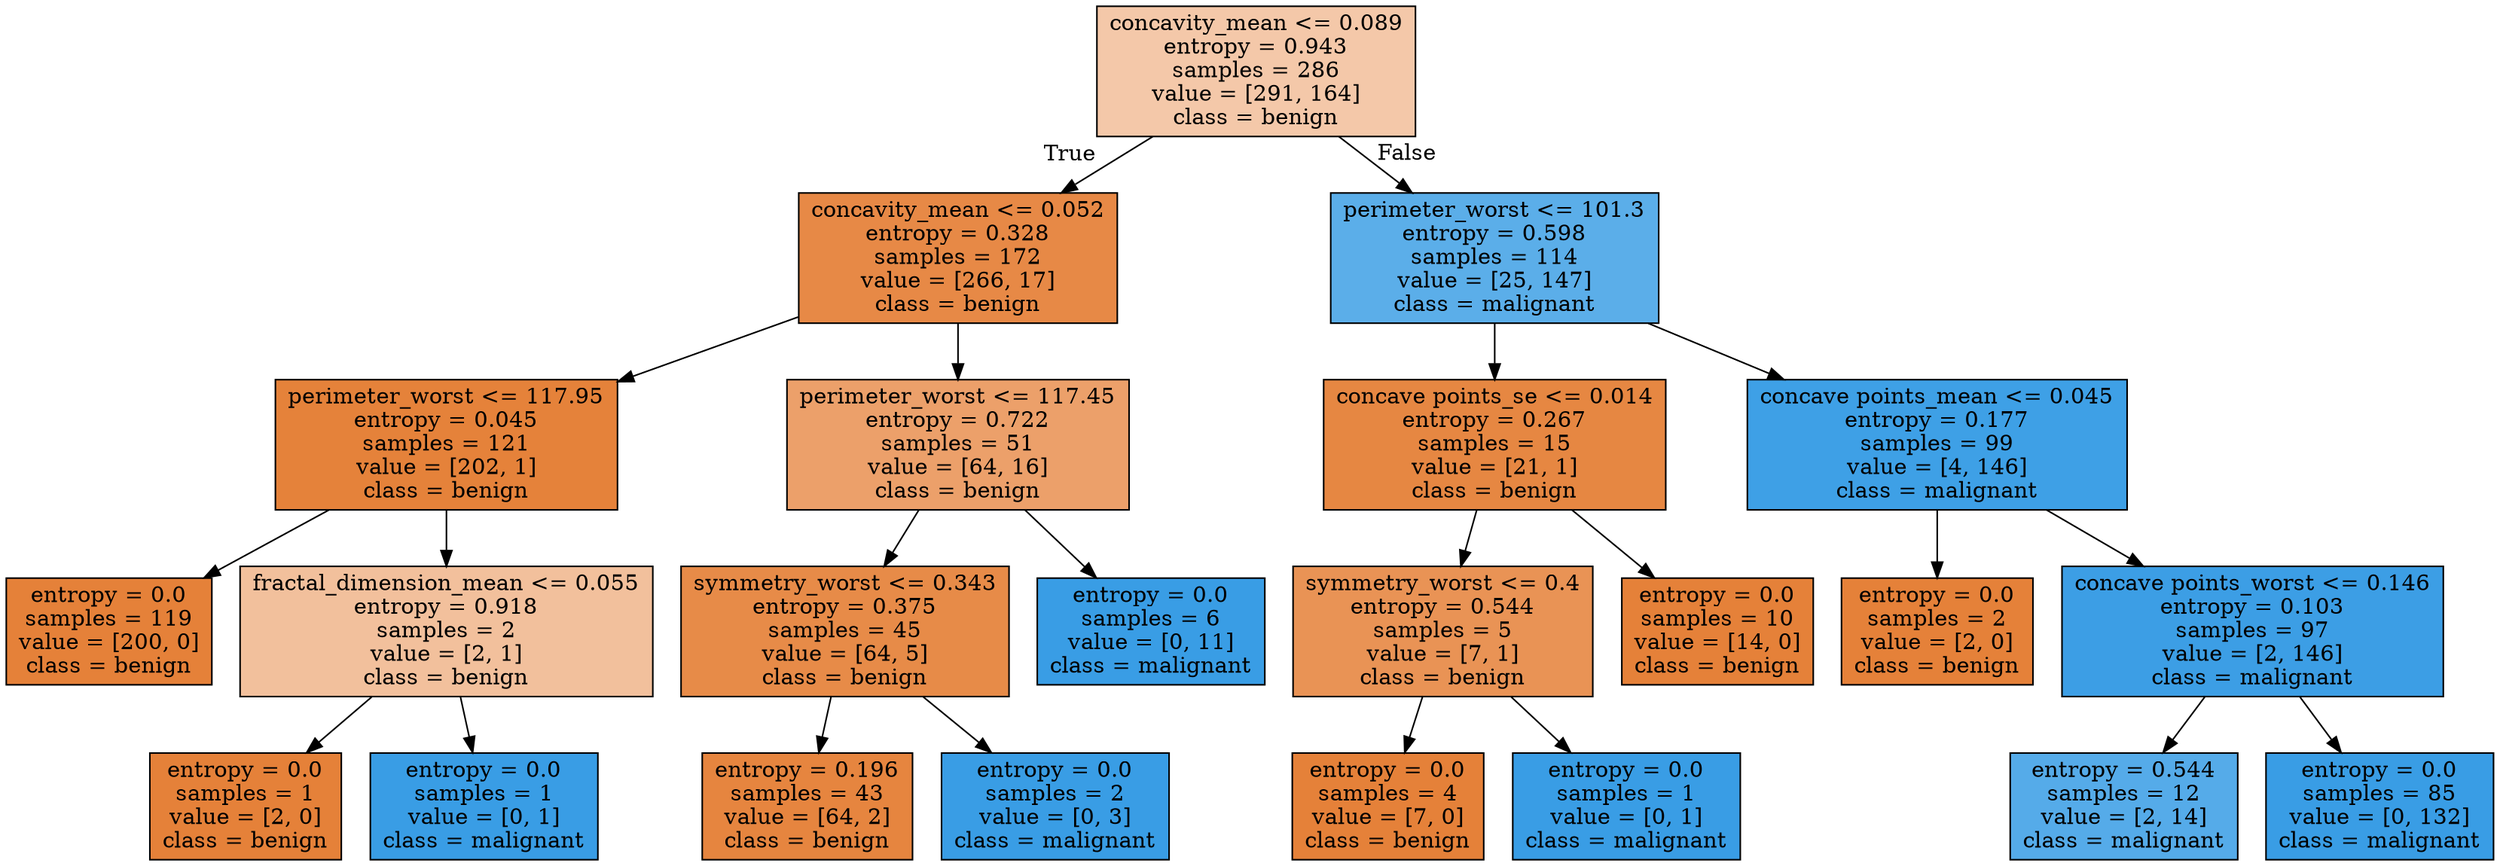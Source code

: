 digraph Tree {
node [shape=box, style="filled", color="black"] ;
0 [label="concavity_mean <= 0.089\nentropy = 0.943\nsamples = 286\nvalue = [291, 164]\nclass = benign", fillcolor="#f4c8a9"] ;
1 [label="concavity_mean <= 0.052\nentropy = 0.328\nsamples = 172\nvalue = [266, 17]\nclass = benign", fillcolor="#e78946"] ;
0 -> 1 [labeldistance=2.5, labelangle=45, headlabel="True"] ;
2 [label="perimeter_worst <= 117.95\nentropy = 0.045\nsamples = 121\nvalue = [202, 1]\nclass = benign", fillcolor="#e5823a"] ;
1 -> 2 ;
3 [label="entropy = 0.0\nsamples = 119\nvalue = [200, 0]\nclass = benign", fillcolor="#e58139"] ;
2 -> 3 ;
4 [label="fractal_dimension_mean <= 0.055\nentropy = 0.918\nsamples = 2\nvalue = [2, 1]\nclass = benign", fillcolor="#f2c09c"] ;
2 -> 4 ;
5 [label="entropy = 0.0\nsamples = 1\nvalue = [2, 0]\nclass = benign", fillcolor="#e58139"] ;
4 -> 5 ;
6 [label="entropy = 0.0\nsamples = 1\nvalue = [0, 1]\nclass = malignant", fillcolor="#399de5"] ;
4 -> 6 ;
7 [label="perimeter_worst <= 117.45\nentropy = 0.722\nsamples = 51\nvalue = [64, 16]\nclass = benign", fillcolor="#eca06a"] ;
1 -> 7 ;
8 [label="symmetry_worst <= 0.343\nentropy = 0.375\nsamples = 45\nvalue = [64, 5]\nclass = benign", fillcolor="#e78b48"] ;
7 -> 8 ;
9 [label="entropy = 0.196\nsamples = 43\nvalue = [64, 2]\nclass = benign", fillcolor="#e6853f"] ;
8 -> 9 ;
10 [label="entropy = 0.0\nsamples = 2\nvalue = [0, 3]\nclass = malignant", fillcolor="#399de5"] ;
8 -> 10 ;
11 [label="entropy = 0.0\nsamples = 6\nvalue = [0, 11]\nclass = malignant", fillcolor="#399de5"] ;
7 -> 11 ;
12 [label="perimeter_worst <= 101.3\nentropy = 0.598\nsamples = 114\nvalue = [25, 147]\nclass = malignant", fillcolor="#5baee9"] ;
0 -> 12 [labeldistance=2.5, labelangle=-45, headlabel="False"] ;
13 [label="concave points_se <= 0.014\nentropy = 0.267\nsamples = 15\nvalue = [21, 1]\nclass = benign", fillcolor="#e68742"] ;
12 -> 13 ;
14 [label="symmetry_worst <= 0.4\nentropy = 0.544\nsamples = 5\nvalue = [7, 1]\nclass = benign", fillcolor="#e99355"] ;
13 -> 14 ;
15 [label="entropy = 0.0\nsamples = 4\nvalue = [7, 0]\nclass = benign", fillcolor="#e58139"] ;
14 -> 15 ;
16 [label="entropy = 0.0\nsamples = 1\nvalue = [0, 1]\nclass = malignant", fillcolor="#399de5"] ;
14 -> 16 ;
17 [label="entropy = 0.0\nsamples = 10\nvalue = [14, 0]\nclass = benign", fillcolor="#e58139"] ;
13 -> 17 ;
18 [label="concave points_mean <= 0.045\nentropy = 0.177\nsamples = 99\nvalue = [4, 146]\nclass = malignant", fillcolor="#3ea0e6"] ;
12 -> 18 ;
19 [label="entropy = 0.0\nsamples = 2\nvalue = [2, 0]\nclass = benign", fillcolor="#e58139"] ;
18 -> 19 ;
20 [label="concave points_worst <= 0.146\nentropy = 0.103\nsamples = 97\nvalue = [2, 146]\nclass = malignant", fillcolor="#3c9ee5"] ;
18 -> 20 ;
21 [label="entropy = 0.544\nsamples = 12\nvalue = [2, 14]\nclass = malignant", fillcolor="#55abe9"] ;
20 -> 21 ;
22 [label="entropy = 0.0\nsamples = 85\nvalue = [0, 132]\nclass = malignant", fillcolor="#399de5"] ;
20 -> 22 ;
}